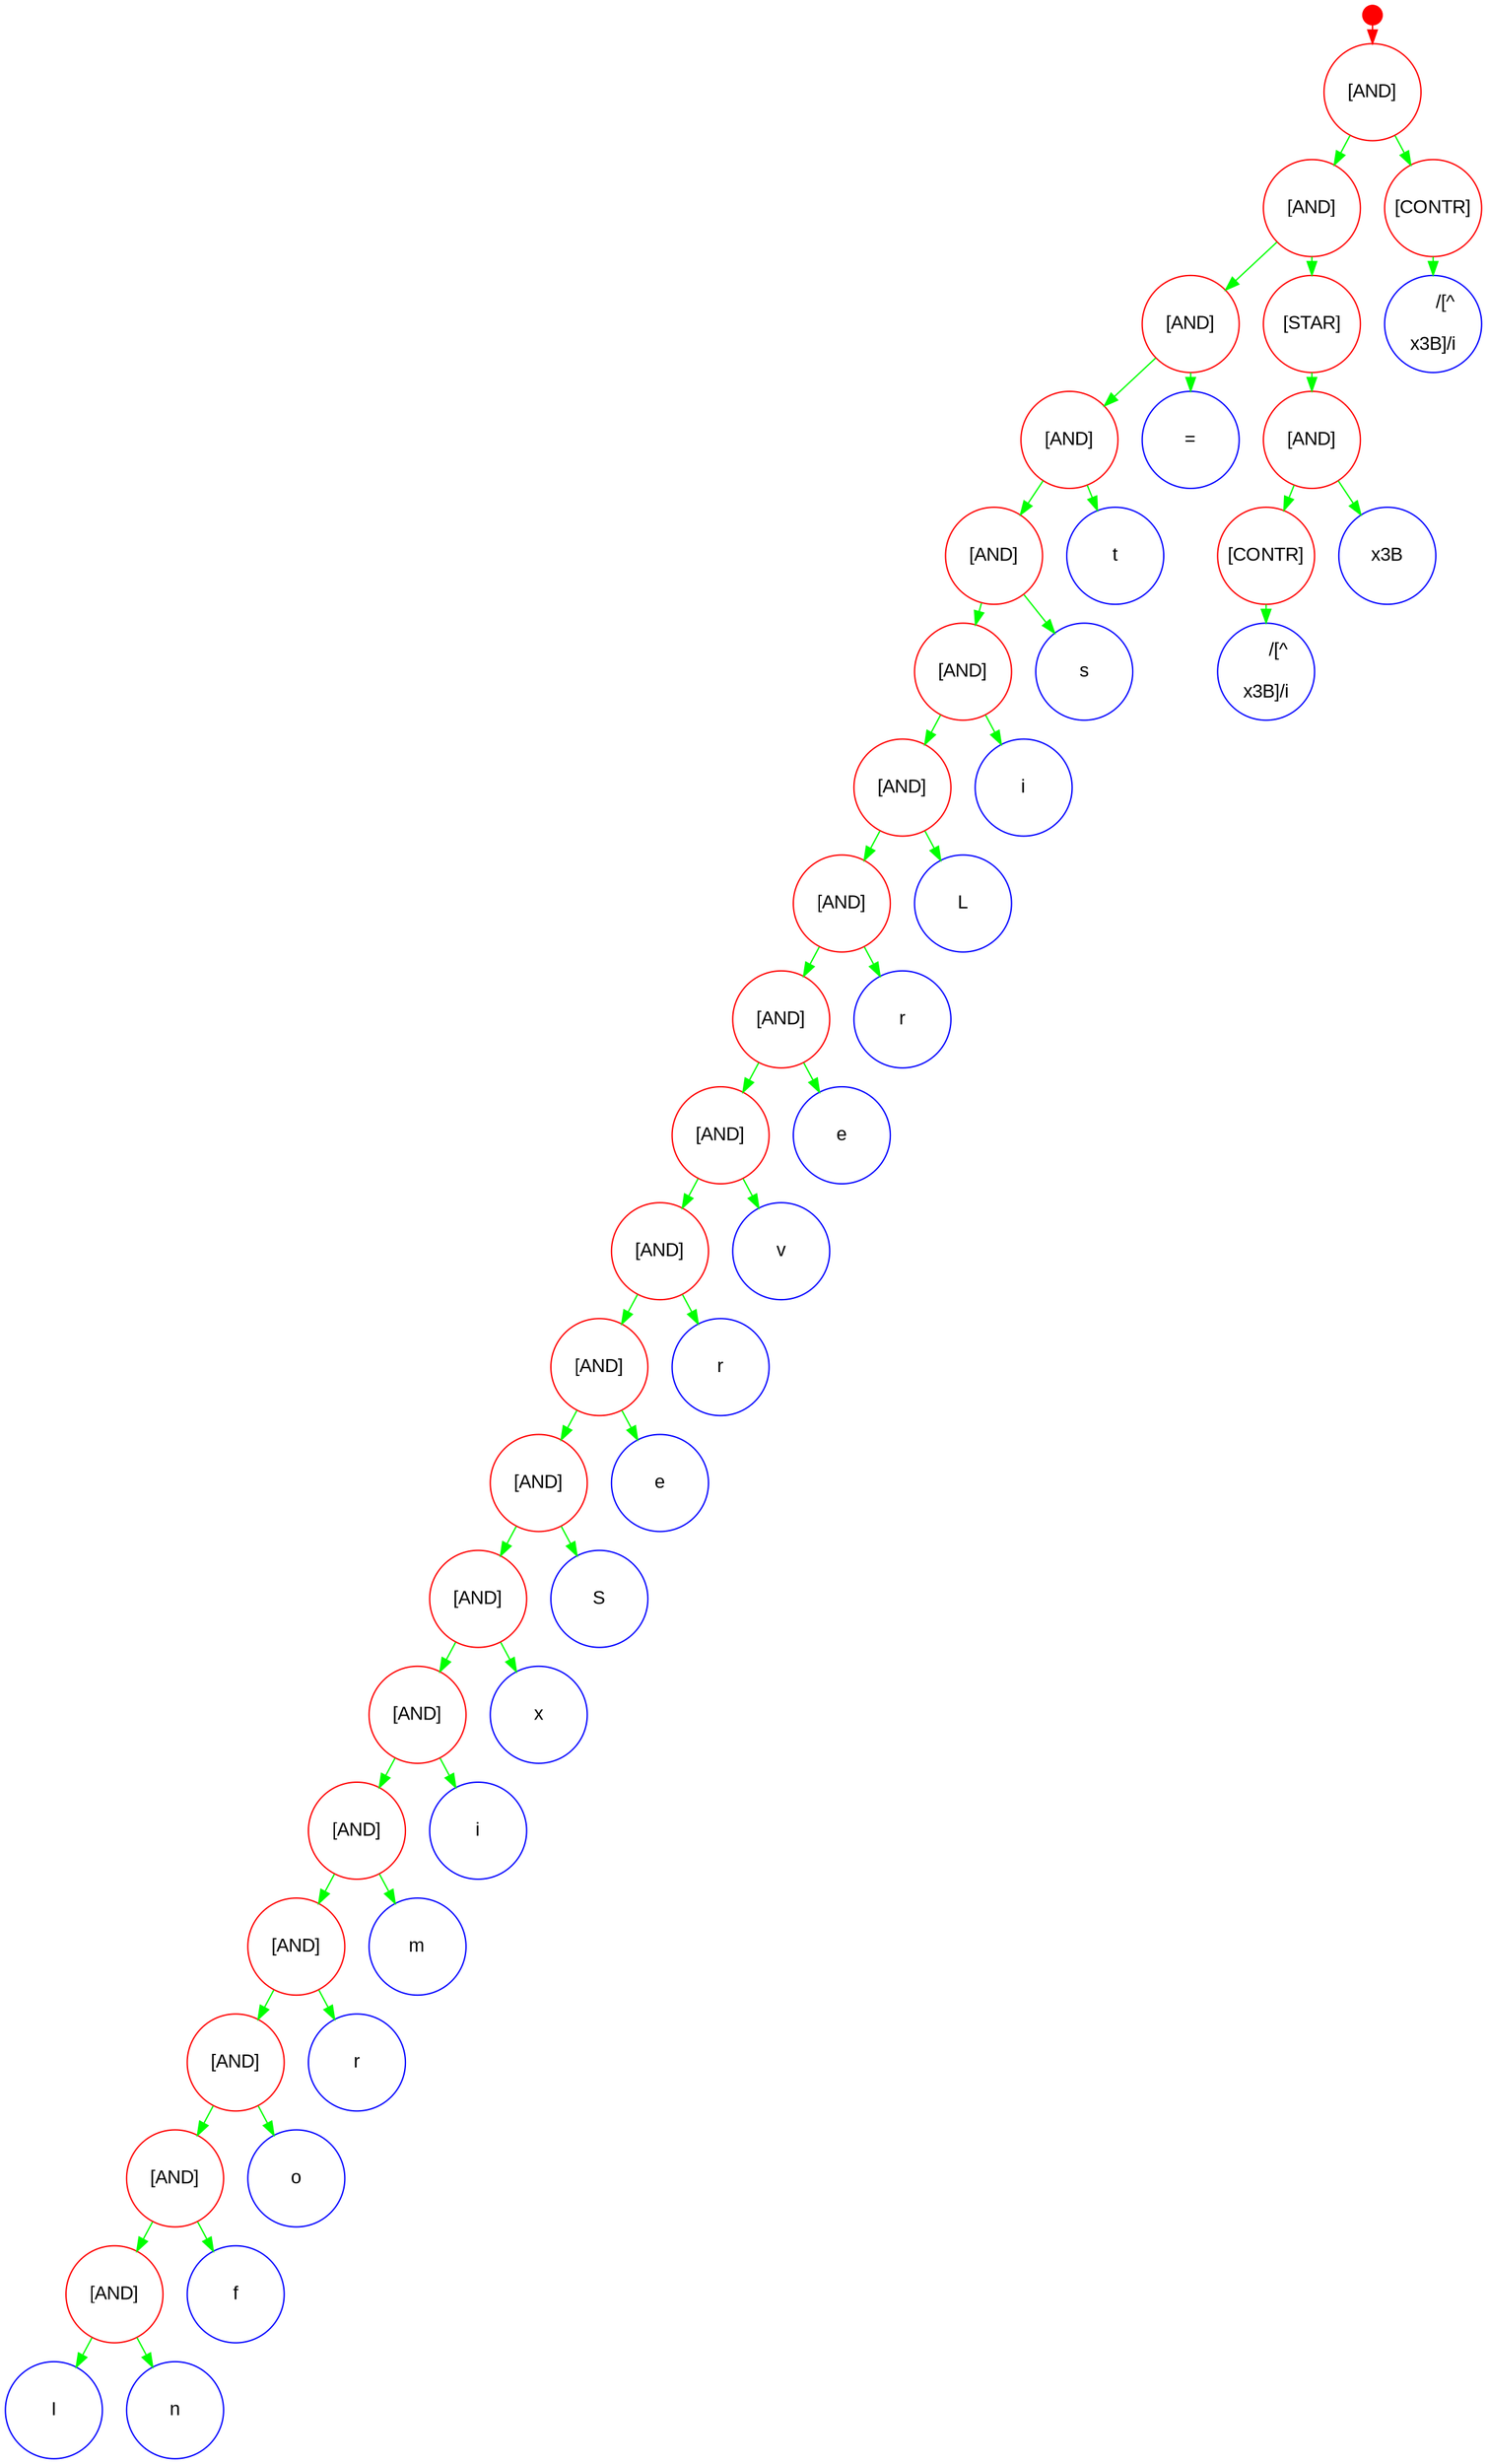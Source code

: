 digraph "parse Tree" {
graph [ranksep=.2,rankdir=TD];
node [shape=circle,fontname=Arial,fontsize=14];
node [width=1,fixedsize=true];
edge [fontname=Arial,fontsize=14];
-1 [width=0.2,shape=point color=red];
-1 -> 0 [ color=red];
0 [label="[AND]" color=red];
0 -> 1 [color=green];
1 [label="[AND]" color=red];
1 -> 2 [color=green];
2 [label="[AND]" color=red];
2 -> 3 [color=green];
3 [label="[AND]" color=red];
3 -> 4 [color=green];
4 [label="[AND]" color=red];
4 -> 5 [color=green];
5 [label="[AND]" color=red];
5 -> 6 [color=green];
6 [label="[AND]" color=red];
6 -> 7 [color=green];
7 [label="[AND]" color=red];
7 -> 8 [color=green];
8 [label="[AND]" color=red];
8 -> 9 [color=green];
9 [label="[AND]" color=red];
9 -> 10 [color=green];
10 [label="[AND]" color=red];
10 -> 11 [color=green];
11 [label="[AND]" color=red];
11 -> 12 [color=green];
12 [label="[AND]" color=red];
12 -> 13 [color=green];
13 [label="[AND]" color=red];
13 -> 14 [color=green];
14 [label="[AND]" color=red];
14 -> 15 [color=green];
15 [label="[AND]" color=red];
15 -> 16 [color=green];
16 [label="[AND]" color=red];
16 -> 17 [color=green];
17 [label="[AND]" color=red];
17 -> 18 [color=green];
18 [label="[AND]" color=red];
18 -> 19 [color=green];
19 [label="[AND]" color=red];
19 -> 20 [color=green];
20 [label="I" color=blue];
19 -> 21 [color=green];
21 [label="n" color=blue];
18 -> 22 [color=green];
22 [label="f" color=blue];
17 -> 23 [color=green];
23 [label="o" color=blue];
16 -> 24 [color=green];
24 [label="r" color=blue];
15 -> 25 [color=green];
25 [label="m" color=blue];
14 -> 26 [color=green];
26 [label="i" color=blue];
13 -> 27 [color=green];
27 [label="x" color=blue];
12 -> 28 [color=green];
28 [label="S" color=blue];
11 -> 29 [color=green];
29 [label="e" color=blue];
10 -> 30 [color=green];
30 [label="r" color=blue];
9 -> 31 [color=green];
31 [label="v" color=blue];
8 -> 32 [color=green];
32 [label="e" color=blue];
7 -> 33 [color=green];
33 [label="r" color=blue];
6 -> 34 [color=green];
34 [label="L" color=blue];
5 -> 35 [color=green];
35 [label="i" color=blue];
4 -> 36 [color=green];
36 [label="s" color=blue];
3 -> 37 [color=green];
37 [label="t" color=blue];
2 -> 38 [color=green];
38 [label="=" color=blue];
1 -> 39 [color=green];
39 [label="[STAR]" color=red];
39 -> 40 [color=green];
40 [label="[AND]" color=red];
40 -> 41 [color=green];
41 [label="[CONTR]" color=red];
41 -> 42 [color=green];
42 [label="/[^\r\n\x3B]/i" color=blue];
40 -> 43 [color=green];
43 [label="\x3B" color=blue];
0 -> 44 [color=green];
44 [label="[CONTR]" color=red];
44 -> 45 [color=green];
45 [label="/[^\r\n\x3B]/i" color=blue];
}
